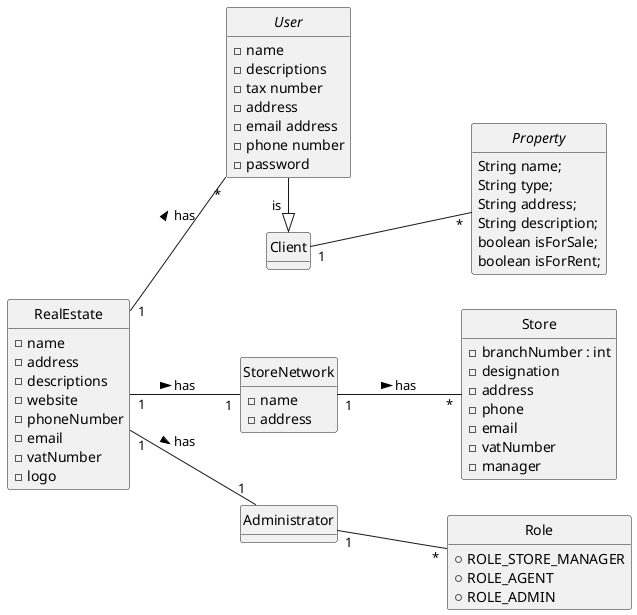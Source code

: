 @startuml
skinparam monochrome true
skinparam packageStyle rectangle
skinparam shadowing false

left to right direction


hide circle
hide methods

class RealEstate{
   - name
   - address
   - descriptions
   - website
   - phoneNumber
   - email
   - vatNumber
   - logo

}
abstract class User{
   - name
   - descriptions
  -  tax number
  -  address
  -  email address
  -  phone number
  -  password
}

abstract class Property{
    String name;
     String type;
     String address;
     String description;
     boolean isForSale;
     boolean isForRent;
}
class StoreNetwork{
    - name
    - address
}

class Store {
    - branchNumber : int
    - designation
    - address
    - phone
    - email
    - vatNumber
    - manager
}
class Administrator{
}

class Client {
}
enum Role{
    + ROLE_STORE_MANAGER
    + ROLE_AGENT
    + ROLE_ADMIN
}

RealEstate "1"--"*" User :> has
StoreNetwork "1"--"*" Store : > has
RealEstate "1"--"1" StoreNetwork : > has

User -|>  Client : is

Client "1"--"*" Property


RealEstate "1"--"1" Administrator : > has

Administrator "1"--"*" Role

@enduml